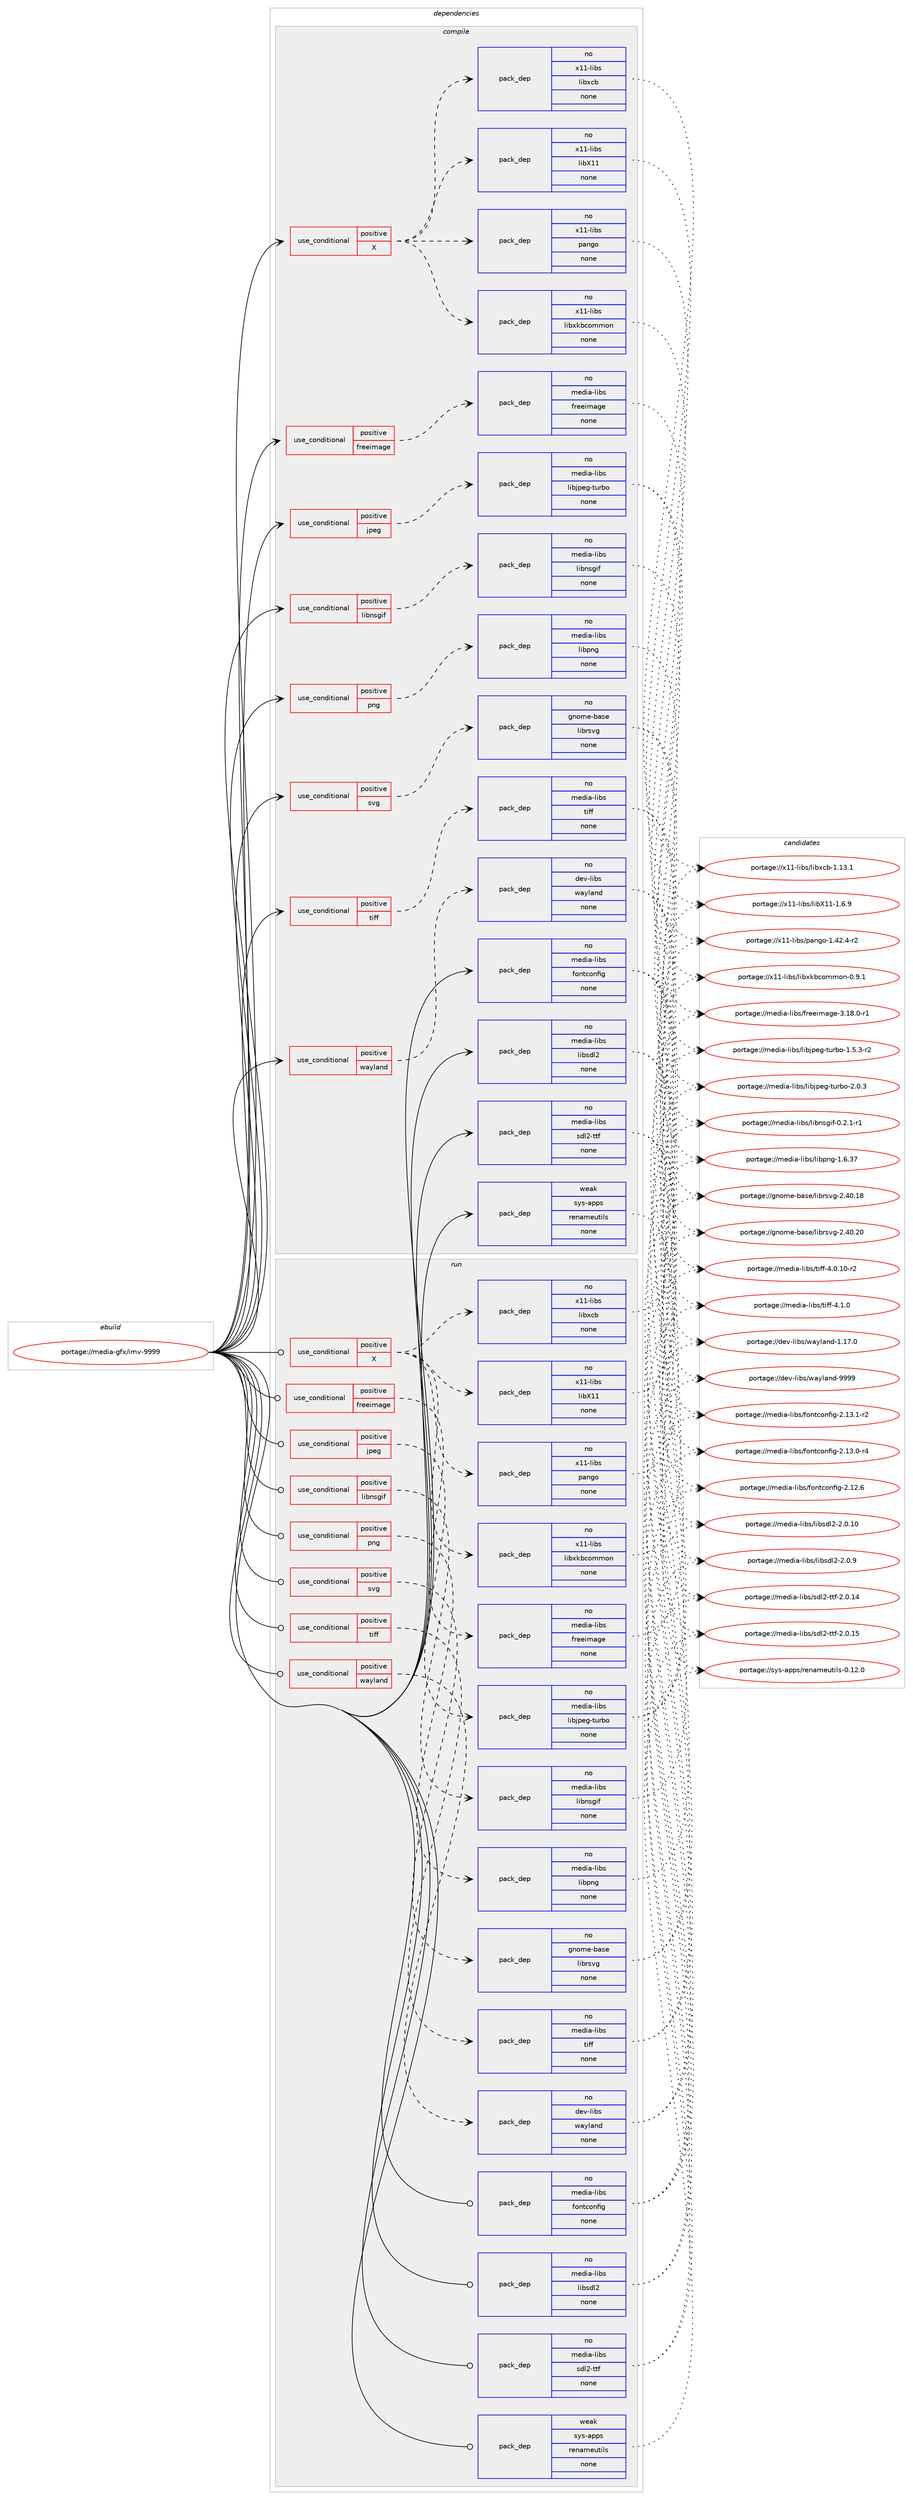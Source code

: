 digraph prolog {

# *************
# Graph options
# *************

newrank=true;
concentrate=true;
compound=true;
graph [rankdir=LR,fontname=Helvetica,fontsize=10,ranksep=1.5];#, ranksep=2.5, nodesep=0.2];
edge  [arrowhead=vee];
node  [fontname=Helvetica,fontsize=10];

# **********
# The ebuild
# **********

subgraph cluster_leftcol {
color=gray;
rank=same;
label=<<i>ebuild</i>>;
id [label="portage://media-gfx/imv-9999", color=red, width=4, href="../media-gfx/imv-9999.svg"];
}

# ****************
# The dependencies
# ****************

subgraph cluster_midcol {
color=gray;
label=<<i>dependencies</i>>;
subgraph cluster_compile {
fillcolor="#eeeeee";
style=filled;
label=<<i>compile</i>>;
subgraph cond50407 {
dependency220831 [label=<<TABLE BORDER="0" CELLBORDER="1" CELLSPACING="0" CELLPADDING="4"><TR><TD ROWSPAN="3" CELLPADDING="10">use_conditional</TD></TR><TR><TD>positive</TD></TR><TR><TD>X</TD></TR></TABLE>>, shape=none, color=red];
subgraph pack167024 {
dependency220832 [label=<<TABLE BORDER="0" CELLBORDER="1" CELLSPACING="0" CELLPADDING="4" WIDTH="220"><TR><TD ROWSPAN="6" CELLPADDING="30">pack_dep</TD></TR><TR><TD WIDTH="110">no</TD></TR><TR><TD>x11-libs</TD></TR><TR><TD>libX11</TD></TR><TR><TD>none</TD></TR><TR><TD></TD></TR></TABLE>>, shape=none, color=blue];
}
dependency220831:e -> dependency220832:w [weight=20,style="dashed",arrowhead="vee"];
subgraph pack167025 {
dependency220833 [label=<<TABLE BORDER="0" CELLBORDER="1" CELLSPACING="0" CELLPADDING="4" WIDTH="220"><TR><TD ROWSPAN="6" CELLPADDING="30">pack_dep</TD></TR><TR><TD WIDTH="110">no</TD></TR><TR><TD>x11-libs</TD></TR><TR><TD>libxcb</TD></TR><TR><TD>none</TD></TR><TR><TD></TD></TR></TABLE>>, shape=none, color=blue];
}
dependency220831:e -> dependency220833:w [weight=20,style="dashed",arrowhead="vee"];
subgraph pack167026 {
dependency220834 [label=<<TABLE BORDER="0" CELLBORDER="1" CELLSPACING="0" CELLPADDING="4" WIDTH="220"><TR><TD ROWSPAN="6" CELLPADDING="30">pack_dep</TD></TR><TR><TD WIDTH="110">no</TD></TR><TR><TD>x11-libs</TD></TR><TR><TD>libxkbcommon</TD></TR><TR><TD>none</TD></TR><TR><TD></TD></TR></TABLE>>, shape=none, color=blue];
}
dependency220831:e -> dependency220834:w [weight=20,style="dashed",arrowhead="vee"];
subgraph pack167027 {
dependency220835 [label=<<TABLE BORDER="0" CELLBORDER="1" CELLSPACING="0" CELLPADDING="4" WIDTH="220"><TR><TD ROWSPAN="6" CELLPADDING="30">pack_dep</TD></TR><TR><TD WIDTH="110">no</TD></TR><TR><TD>x11-libs</TD></TR><TR><TD>pango</TD></TR><TR><TD>none</TD></TR><TR><TD></TD></TR></TABLE>>, shape=none, color=blue];
}
dependency220831:e -> dependency220835:w [weight=20,style="dashed",arrowhead="vee"];
}
id:e -> dependency220831:w [weight=20,style="solid",arrowhead="vee"];
subgraph cond50408 {
dependency220836 [label=<<TABLE BORDER="0" CELLBORDER="1" CELLSPACING="0" CELLPADDING="4"><TR><TD ROWSPAN="3" CELLPADDING="10">use_conditional</TD></TR><TR><TD>positive</TD></TR><TR><TD>freeimage</TD></TR></TABLE>>, shape=none, color=red];
subgraph pack167028 {
dependency220837 [label=<<TABLE BORDER="0" CELLBORDER="1" CELLSPACING="0" CELLPADDING="4" WIDTH="220"><TR><TD ROWSPAN="6" CELLPADDING="30">pack_dep</TD></TR><TR><TD WIDTH="110">no</TD></TR><TR><TD>media-libs</TD></TR><TR><TD>freeimage</TD></TR><TR><TD>none</TD></TR><TR><TD></TD></TR></TABLE>>, shape=none, color=blue];
}
dependency220836:e -> dependency220837:w [weight=20,style="dashed",arrowhead="vee"];
}
id:e -> dependency220836:w [weight=20,style="solid",arrowhead="vee"];
subgraph cond50409 {
dependency220838 [label=<<TABLE BORDER="0" CELLBORDER="1" CELLSPACING="0" CELLPADDING="4"><TR><TD ROWSPAN="3" CELLPADDING="10">use_conditional</TD></TR><TR><TD>positive</TD></TR><TR><TD>jpeg</TD></TR></TABLE>>, shape=none, color=red];
subgraph pack167029 {
dependency220839 [label=<<TABLE BORDER="0" CELLBORDER="1" CELLSPACING="0" CELLPADDING="4" WIDTH="220"><TR><TD ROWSPAN="6" CELLPADDING="30">pack_dep</TD></TR><TR><TD WIDTH="110">no</TD></TR><TR><TD>media-libs</TD></TR><TR><TD>libjpeg-turbo</TD></TR><TR><TD>none</TD></TR><TR><TD></TD></TR></TABLE>>, shape=none, color=blue];
}
dependency220838:e -> dependency220839:w [weight=20,style="dashed",arrowhead="vee"];
}
id:e -> dependency220838:w [weight=20,style="solid",arrowhead="vee"];
subgraph cond50410 {
dependency220840 [label=<<TABLE BORDER="0" CELLBORDER="1" CELLSPACING="0" CELLPADDING="4"><TR><TD ROWSPAN="3" CELLPADDING="10">use_conditional</TD></TR><TR><TD>positive</TD></TR><TR><TD>libnsgif</TD></TR></TABLE>>, shape=none, color=red];
subgraph pack167030 {
dependency220841 [label=<<TABLE BORDER="0" CELLBORDER="1" CELLSPACING="0" CELLPADDING="4" WIDTH="220"><TR><TD ROWSPAN="6" CELLPADDING="30">pack_dep</TD></TR><TR><TD WIDTH="110">no</TD></TR><TR><TD>media-libs</TD></TR><TR><TD>libnsgif</TD></TR><TR><TD>none</TD></TR><TR><TD></TD></TR></TABLE>>, shape=none, color=blue];
}
dependency220840:e -> dependency220841:w [weight=20,style="dashed",arrowhead="vee"];
}
id:e -> dependency220840:w [weight=20,style="solid",arrowhead="vee"];
subgraph cond50411 {
dependency220842 [label=<<TABLE BORDER="0" CELLBORDER="1" CELLSPACING="0" CELLPADDING="4"><TR><TD ROWSPAN="3" CELLPADDING="10">use_conditional</TD></TR><TR><TD>positive</TD></TR><TR><TD>png</TD></TR></TABLE>>, shape=none, color=red];
subgraph pack167031 {
dependency220843 [label=<<TABLE BORDER="0" CELLBORDER="1" CELLSPACING="0" CELLPADDING="4" WIDTH="220"><TR><TD ROWSPAN="6" CELLPADDING="30">pack_dep</TD></TR><TR><TD WIDTH="110">no</TD></TR><TR><TD>media-libs</TD></TR><TR><TD>libpng</TD></TR><TR><TD>none</TD></TR><TR><TD></TD></TR></TABLE>>, shape=none, color=blue];
}
dependency220842:e -> dependency220843:w [weight=20,style="dashed",arrowhead="vee"];
}
id:e -> dependency220842:w [weight=20,style="solid",arrowhead="vee"];
subgraph cond50412 {
dependency220844 [label=<<TABLE BORDER="0" CELLBORDER="1" CELLSPACING="0" CELLPADDING="4"><TR><TD ROWSPAN="3" CELLPADDING="10">use_conditional</TD></TR><TR><TD>positive</TD></TR><TR><TD>svg</TD></TR></TABLE>>, shape=none, color=red];
subgraph pack167032 {
dependency220845 [label=<<TABLE BORDER="0" CELLBORDER="1" CELLSPACING="0" CELLPADDING="4" WIDTH="220"><TR><TD ROWSPAN="6" CELLPADDING="30">pack_dep</TD></TR><TR><TD WIDTH="110">no</TD></TR><TR><TD>gnome-base</TD></TR><TR><TD>librsvg</TD></TR><TR><TD>none</TD></TR><TR><TD></TD></TR></TABLE>>, shape=none, color=blue];
}
dependency220844:e -> dependency220845:w [weight=20,style="dashed",arrowhead="vee"];
}
id:e -> dependency220844:w [weight=20,style="solid",arrowhead="vee"];
subgraph cond50413 {
dependency220846 [label=<<TABLE BORDER="0" CELLBORDER="1" CELLSPACING="0" CELLPADDING="4"><TR><TD ROWSPAN="3" CELLPADDING="10">use_conditional</TD></TR><TR><TD>positive</TD></TR><TR><TD>tiff</TD></TR></TABLE>>, shape=none, color=red];
subgraph pack167033 {
dependency220847 [label=<<TABLE BORDER="0" CELLBORDER="1" CELLSPACING="0" CELLPADDING="4" WIDTH="220"><TR><TD ROWSPAN="6" CELLPADDING="30">pack_dep</TD></TR><TR><TD WIDTH="110">no</TD></TR><TR><TD>media-libs</TD></TR><TR><TD>tiff</TD></TR><TR><TD>none</TD></TR><TR><TD></TD></TR></TABLE>>, shape=none, color=blue];
}
dependency220846:e -> dependency220847:w [weight=20,style="dashed",arrowhead="vee"];
}
id:e -> dependency220846:w [weight=20,style="solid",arrowhead="vee"];
subgraph cond50414 {
dependency220848 [label=<<TABLE BORDER="0" CELLBORDER="1" CELLSPACING="0" CELLPADDING="4"><TR><TD ROWSPAN="3" CELLPADDING="10">use_conditional</TD></TR><TR><TD>positive</TD></TR><TR><TD>wayland</TD></TR></TABLE>>, shape=none, color=red];
subgraph pack167034 {
dependency220849 [label=<<TABLE BORDER="0" CELLBORDER="1" CELLSPACING="0" CELLPADDING="4" WIDTH="220"><TR><TD ROWSPAN="6" CELLPADDING="30">pack_dep</TD></TR><TR><TD WIDTH="110">no</TD></TR><TR><TD>dev-libs</TD></TR><TR><TD>wayland</TD></TR><TR><TD>none</TD></TR><TR><TD></TD></TR></TABLE>>, shape=none, color=blue];
}
dependency220848:e -> dependency220849:w [weight=20,style="dashed",arrowhead="vee"];
}
id:e -> dependency220848:w [weight=20,style="solid",arrowhead="vee"];
subgraph pack167035 {
dependency220850 [label=<<TABLE BORDER="0" CELLBORDER="1" CELLSPACING="0" CELLPADDING="4" WIDTH="220"><TR><TD ROWSPAN="6" CELLPADDING="30">pack_dep</TD></TR><TR><TD WIDTH="110">no</TD></TR><TR><TD>media-libs</TD></TR><TR><TD>fontconfig</TD></TR><TR><TD>none</TD></TR><TR><TD></TD></TR></TABLE>>, shape=none, color=blue];
}
id:e -> dependency220850:w [weight=20,style="solid",arrowhead="vee"];
subgraph pack167036 {
dependency220851 [label=<<TABLE BORDER="0" CELLBORDER="1" CELLSPACING="0" CELLPADDING="4" WIDTH="220"><TR><TD ROWSPAN="6" CELLPADDING="30">pack_dep</TD></TR><TR><TD WIDTH="110">no</TD></TR><TR><TD>media-libs</TD></TR><TR><TD>libsdl2</TD></TR><TR><TD>none</TD></TR><TR><TD></TD></TR></TABLE>>, shape=none, color=blue];
}
id:e -> dependency220851:w [weight=20,style="solid",arrowhead="vee"];
subgraph pack167037 {
dependency220852 [label=<<TABLE BORDER="0" CELLBORDER="1" CELLSPACING="0" CELLPADDING="4" WIDTH="220"><TR><TD ROWSPAN="6" CELLPADDING="30">pack_dep</TD></TR><TR><TD WIDTH="110">no</TD></TR><TR><TD>media-libs</TD></TR><TR><TD>sdl2-ttf</TD></TR><TR><TD>none</TD></TR><TR><TD></TD></TR></TABLE>>, shape=none, color=blue];
}
id:e -> dependency220852:w [weight=20,style="solid",arrowhead="vee"];
subgraph pack167038 {
dependency220853 [label=<<TABLE BORDER="0" CELLBORDER="1" CELLSPACING="0" CELLPADDING="4" WIDTH="220"><TR><TD ROWSPAN="6" CELLPADDING="30">pack_dep</TD></TR><TR><TD WIDTH="110">weak</TD></TR><TR><TD>sys-apps</TD></TR><TR><TD>renameutils</TD></TR><TR><TD>none</TD></TR><TR><TD></TD></TR></TABLE>>, shape=none, color=blue];
}
id:e -> dependency220853:w [weight=20,style="solid",arrowhead="vee"];
}
subgraph cluster_compileandrun {
fillcolor="#eeeeee";
style=filled;
label=<<i>compile and run</i>>;
}
subgraph cluster_run {
fillcolor="#eeeeee";
style=filled;
label=<<i>run</i>>;
subgraph cond50415 {
dependency220854 [label=<<TABLE BORDER="0" CELLBORDER="1" CELLSPACING="0" CELLPADDING="4"><TR><TD ROWSPAN="3" CELLPADDING="10">use_conditional</TD></TR><TR><TD>positive</TD></TR><TR><TD>X</TD></TR></TABLE>>, shape=none, color=red];
subgraph pack167039 {
dependency220855 [label=<<TABLE BORDER="0" CELLBORDER="1" CELLSPACING="0" CELLPADDING="4" WIDTH="220"><TR><TD ROWSPAN="6" CELLPADDING="30">pack_dep</TD></TR><TR><TD WIDTH="110">no</TD></TR><TR><TD>x11-libs</TD></TR><TR><TD>libX11</TD></TR><TR><TD>none</TD></TR><TR><TD></TD></TR></TABLE>>, shape=none, color=blue];
}
dependency220854:e -> dependency220855:w [weight=20,style="dashed",arrowhead="vee"];
subgraph pack167040 {
dependency220856 [label=<<TABLE BORDER="0" CELLBORDER="1" CELLSPACING="0" CELLPADDING="4" WIDTH="220"><TR><TD ROWSPAN="6" CELLPADDING="30">pack_dep</TD></TR><TR><TD WIDTH="110">no</TD></TR><TR><TD>x11-libs</TD></TR><TR><TD>libxcb</TD></TR><TR><TD>none</TD></TR><TR><TD></TD></TR></TABLE>>, shape=none, color=blue];
}
dependency220854:e -> dependency220856:w [weight=20,style="dashed",arrowhead="vee"];
subgraph pack167041 {
dependency220857 [label=<<TABLE BORDER="0" CELLBORDER="1" CELLSPACING="0" CELLPADDING="4" WIDTH="220"><TR><TD ROWSPAN="6" CELLPADDING="30">pack_dep</TD></TR><TR><TD WIDTH="110">no</TD></TR><TR><TD>x11-libs</TD></TR><TR><TD>libxkbcommon</TD></TR><TR><TD>none</TD></TR><TR><TD></TD></TR></TABLE>>, shape=none, color=blue];
}
dependency220854:e -> dependency220857:w [weight=20,style="dashed",arrowhead="vee"];
subgraph pack167042 {
dependency220858 [label=<<TABLE BORDER="0" CELLBORDER="1" CELLSPACING="0" CELLPADDING="4" WIDTH="220"><TR><TD ROWSPAN="6" CELLPADDING="30">pack_dep</TD></TR><TR><TD WIDTH="110">no</TD></TR><TR><TD>x11-libs</TD></TR><TR><TD>pango</TD></TR><TR><TD>none</TD></TR><TR><TD></TD></TR></TABLE>>, shape=none, color=blue];
}
dependency220854:e -> dependency220858:w [weight=20,style="dashed",arrowhead="vee"];
}
id:e -> dependency220854:w [weight=20,style="solid",arrowhead="odot"];
subgraph cond50416 {
dependency220859 [label=<<TABLE BORDER="0" CELLBORDER="1" CELLSPACING="0" CELLPADDING="4"><TR><TD ROWSPAN="3" CELLPADDING="10">use_conditional</TD></TR><TR><TD>positive</TD></TR><TR><TD>freeimage</TD></TR></TABLE>>, shape=none, color=red];
subgraph pack167043 {
dependency220860 [label=<<TABLE BORDER="0" CELLBORDER="1" CELLSPACING="0" CELLPADDING="4" WIDTH="220"><TR><TD ROWSPAN="6" CELLPADDING="30">pack_dep</TD></TR><TR><TD WIDTH="110">no</TD></TR><TR><TD>media-libs</TD></TR><TR><TD>freeimage</TD></TR><TR><TD>none</TD></TR><TR><TD></TD></TR></TABLE>>, shape=none, color=blue];
}
dependency220859:e -> dependency220860:w [weight=20,style="dashed",arrowhead="vee"];
}
id:e -> dependency220859:w [weight=20,style="solid",arrowhead="odot"];
subgraph cond50417 {
dependency220861 [label=<<TABLE BORDER="0" CELLBORDER="1" CELLSPACING="0" CELLPADDING="4"><TR><TD ROWSPAN="3" CELLPADDING="10">use_conditional</TD></TR><TR><TD>positive</TD></TR><TR><TD>jpeg</TD></TR></TABLE>>, shape=none, color=red];
subgraph pack167044 {
dependency220862 [label=<<TABLE BORDER="0" CELLBORDER="1" CELLSPACING="0" CELLPADDING="4" WIDTH="220"><TR><TD ROWSPAN="6" CELLPADDING="30">pack_dep</TD></TR><TR><TD WIDTH="110">no</TD></TR><TR><TD>media-libs</TD></TR><TR><TD>libjpeg-turbo</TD></TR><TR><TD>none</TD></TR><TR><TD></TD></TR></TABLE>>, shape=none, color=blue];
}
dependency220861:e -> dependency220862:w [weight=20,style="dashed",arrowhead="vee"];
}
id:e -> dependency220861:w [weight=20,style="solid",arrowhead="odot"];
subgraph cond50418 {
dependency220863 [label=<<TABLE BORDER="0" CELLBORDER="1" CELLSPACING="0" CELLPADDING="4"><TR><TD ROWSPAN="3" CELLPADDING="10">use_conditional</TD></TR><TR><TD>positive</TD></TR><TR><TD>libnsgif</TD></TR></TABLE>>, shape=none, color=red];
subgraph pack167045 {
dependency220864 [label=<<TABLE BORDER="0" CELLBORDER="1" CELLSPACING="0" CELLPADDING="4" WIDTH="220"><TR><TD ROWSPAN="6" CELLPADDING="30">pack_dep</TD></TR><TR><TD WIDTH="110">no</TD></TR><TR><TD>media-libs</TD></TR><TR><TD>libnsgif</TD></TR><TR><TD>none</TD></TR><TR><TD></TD></TR></TABLE>>, shape=none, color=blue];
}
dependency220863:e -> dependency220864:w [weight=20,style="dashed",arrowhead="vee"];
}
id:e -> dependency220863:w [weight=20,style="solid",arrowhead="odot"];
subgraph cond50419 {
dependency220865 [label=<<TABLE BORDER="0" CELLBORDER="1" CELLSPACING="0" CELLPADDING="4"><TR><TD ROWSPAN="3" CELLPADDING="10">use_conditional</TD></TR><TR><TD>positive</TD></TR><TR><TD>png</TD></TR></TABLE>>, shape=none, color=red];
subgraph pack167046 {
dependency220866 [label=<<TABLE BORDER="0" CELLBORDER="1" CELLSPACING="0" CELLPADDING="4" WIDTH="220"><TR><TD ROWSPAN="6" CELLPADDING="30">pack_dep</TD></TR><TR><TD WIDTH="110">no</TD></TR><TR><TD>media-libs</TD></TR><TR><TD>libpng</TD></TR><TR><TD>none</TD></TR><TR><TD></TD></TR></TABLE>>, shape=none, color=blue];
}
dependency220865:e -> dependency220866:w [weight=20,style="dashed",arrowhead="vee"];
}
id:e -> dependency220865:w [weight=20,style="solid",arrowhead="odot"];
subgraph cond50420 {
dependency220867 [label=<<TABLE BORDER="0" CELLBORDER="1" CELLSPACING="0" CELLPADDING="4"><TR><TD ROWSPAN="3" CELLPADDING="10">use_conditional</TD></TR><TR><TD>positive</TD></TR><TR><TD>svg</TD></TR></TABLE>>, shape=none, color=red];
subgraph pack167047 {
dependency220868 [label=<<TABLE BORDER="0" CELLBORDER="1" CELLSPACING="0" CELLPADDING="4" WIDTH="220"><TR><TD ROWSPAN="6" CELLPADDING="30">pack_dep</TD></TR><TR><TD WIDTH="110">no</TD></TR><TR><TD>gnome-base</TD></TR><TR><TD>librsvg</TD></TR><TR><TD>none</TD></TR><TR><TD></TD></TR></TABLE>>, shape=none, color=blue];
}
dependency220867:e -> dependency220868:w [weight=20,style="dashed",arrowhead="vee"];
}
id:e -> dependency220867:w [weight=20,style="solid",arrowhead="odot"];
subgraph cond50421 {
dependency220869 [label=<<TABLE BORDER="0" CELLBORDER="1" CELLSPACING="0" CELLPADDING="4"><TR><TD ROWSPAN="3" CELLPADDING="10">use_conditional</TD></TR><TR><TD>positive</TD></TR><TR><TD>tiff</TD></TR></TABLE>>, shape=none, color=red];
subgraph pack167048 {
dependency220870 [label=<<TABLE BORDER="0" CELLBORDER="1" CELLSPACING="0" CELLPADDING="4" WIDTH="220"><TR><TD ROWSPAN="6" CELLPADDING="30">pack_dep</TD></TR><TR><TD WIDTH="110">no</TD></TR><TR><TD>media-libs</TD></TR><TR><TD>tiff</TD></TR><TR><TD>none</TD></TR><TR><TD></TD></TR></TABLE>>, shape=none, color=blue];
}
dependency220869:e -> dependency220870:w [weight=20,style="dashed",arrowhead="vee"];
}
id:e -> dependency220869:w [weight=20,style="solid",arrowhead="odot"];
subgraph cond50422 {
dependency220871 [label=<<TABLE BORDER="0" CELLBORDER="1" CELLSPACING="0" CELLPADDING="4"><TR><TD ROWSPAN="3" CELLPADDING="10">use_conditional</TD></TR><TR><TD>positive</TD></TR><TR><TD>wayland</TD></TR></TABLE>>, shape=none, color=red];
subgraph pack167049 {
dependency220872 [label=<<TABLE BORDER="0" CELLBORDER="1" CELLSPACING="0" CELLPADDING="4" WIDTH="220"><TR><TD ROWSPAN="6" CELLPADDING="30">pack_dep</TD></TR><TR><TD WIDTH="110">no</TD></TR><TR><TD>dev-libs</TD></TR><TR><TD>wayland</TD></TR><TR><TD>none</TD></TR><TR><TD></TD></TR></TABLE>>, shape=none, color=blue];
}
dependency220871:e -> dependency220872:w [weight=20,style="dashed",arrowhead="vee"];
}
id:e -> dependency220871:w [weight=20,style="solid",arrowhead="odot"];
subgraph pack167050 {
dependency220873 [label=<<TABLE BORDER="0" CELLBORDER="1" CELLSPACING="0" CELLPADDING="4" WIDTH="220"><TR><TD ROWSPAN="6" CELLPADDING="30">pack_dep</TD></TR><TR><TD WIDTH="110">no</TD></TR><TR><TD>media-libs</TD></TR><TR><TD>fontconfig</TD></TR><TR><TD>none</TD></TR><TR><TD></TD></TR></TABLE>>, shape=none, color=blue];
}
id:e -> dependency220873:w [weight=20,style="solid",arrowhead="odot"];
subgraph pack167051 {
dependency220874 [label=<<TABLE BORDER="0" CELLBORDER="1" CELLSPACING="0" CELLPADDING="4" WIDTH="220"><TR><TD ROWSPAN="6" CELLPADDING="30">pack_dep</TD></TR><TR><TD WIDTH="110">no</TD></TR><TR><TD>media-libs</TD></TR><TR><TD>libsdl2</TD></TR><TR><TD>none</TD></TR><TR><TD></TD></TR></TABLE>>, shape=none, color=blue];
}
id:e -> dependency220874:w [weight=20,style="solid",arrowhead="odot"];
subgraph pack167052 {
dependency220875 [label=<<TABLE BORDER="0" CELLBORDER="1" CELLSPACING="0" CELLPADDING="4" WIDTH="220"><TR><TD ROWSPAN="6" CELLPADDING="30">pack_dep</TD></TR><TR><TD WIDTH="110">no</TD></TR><TR><TD>media-libs</TD></TR><TR><TD>sdl2-ttf</TD></TR><TR><TD>none</TD></TR><TR><TD></TD></TR></TABLE>>, shape=none, color=blue];
}
id:e -> dependency220875:w [weight=20,style="solid",arrowhead="odot"];
subgraph pack167053 {
dependency220876 [label=<<TABLE BORDER="0" CELLBORDER="1" CELLSPACING="0" CELLPADDING="4" WIDTH="220"><TR><TD ROWSPAN="6" CELLPADDING="30">pack_dep</TD></TR><TR><TD WIDTH="110">weak</TD></TR><TR><TD>sys-apps</TD></TR><TR><TD>renameutils</TD></TR><TR><TD>none</TD></TR><TR><TD></TD></TR></TABLE>>, shape=none, color=blue];
}
id:e -> dependency220876:w [weight=20,style="solid",arrowhead="odot"];
}
}

# **************
# The candidates
# **************

subgraph cluster_choices {
rank=same;
color=gray;
label=<<i>candidates</i>>;

subgraph choice167024 {
color=black;
nodesep=1;
choice120494945108105981154710810598884949454946544657 [label="portage://x11-libs/libX11-1.6.9", color=red, width=4,href="../x11-libs/libX11-1.6.9.svg"];
dependency220832:e -> choice120494945108105981154710810598884949454946544657:w [style=dotted,weight="100"];
}
subgraph choice167025 {
color=black;
nodesep=1;
choice120494945108105981154710810598120999845494649514649 [label="portage://x11-libs/libxcb-1.13.1", color=red, width=4,href="../x11-libs/libxcb-1.13.1.svg"];
dependency220833:e -> choice120494945108105981154710810598120999845494649514649:w [style=dotted,weight="100"];
}
subgraph choice167026 {
color=black;
nodesep=1;
choice1204949451081059811547108105981201079899111109109111110454846574649 [label="portage://x11-libs/libxkbcommon-0.9.1", color=red, width=4,href="../x11-libs/libxkbcommon-0.9.1.svg"];
dependency220834:e -> choice1204949451081059811547108105981201079899111109109111110454846574649:w [style=dotted,weight="100"];
}
subgraph choice167027 {
color=black;
nodesep=1;
choice120494945108105981154711297110103111454946525046524511450 [label="portage://x11-libs/pango-1.42.4-r2", color=red, width=4,href="../x11-libs/pango-1.42.4-r2.svg"];
dependency220835:e -> choice120494945108105981154711297110103111454946525046524511450:w [style=dotted,weight="100"];
}
subgraph choice167028 {
color=black;
nodesep=1;
choice1091011001059745108105981154710211410110110510997103101455146495646484511449 [label="portage://media-libs/freeimage-3.18.0-r1", color=red, width=4,href="../media-libs/freeimage-3.18.0-r1.svg"];
dependency220837:e -> choice1091011001059745108105981154710211410110110510997103101455146495646484511449:w [style=dotted,weight="100"];
}
subgraph choice167029 {
color=black;
nodesep=1;
choice10910110010597451081059811547108105981061121011034511611711498111455046484651 [label="portage://media-libs/libjpeg-turbo-2.0.3", color=red, width=4,href="../media-libs/libjpeg-turbo-2.0.3.svg"];
choice109101100105974510810598115471081059810611210110345116117114981114549465346514511450 [label="portage://media-libs/libjpeg-turbo-1.5.3-r2", color=red, width=4,href="../media-libs/libjpeg-turbo-1.5.3-r2.svg"];
dependency220839:e -> choice10910110010597451081059811547108105981061121011034511611711498111455046484651:w [style=dotted,weight="100"];
dependency220839:e -> choice109101100105974510810598115471081059810611210110345116117114981114549465346514511450:w [style=dotted,weight="100"];
}
subgraph choice167030 {
color=black;
nodesep=1;
choice10910110010597451081059811547108105981101151031051024548465046494511449 [label="portage://media-libs/libnsgif-0.2.1-r1", color=red, width=4,href="../media-libs/libnsgif-0.2.1-r1.svg"];
dependency220841:e -> choice10910110010597451081059811547108105981101151031051024548465046494511449:w [style=dotted,weight="100"];
}
subgraph choice167031 {
color=black;
nodesep=1;
choice109101100105974510810598115471081059811211010345494654465155 [label="portage://media-libs/libpng-1.6.37", color=red, width=4,href="../media-libs/libpng-1.6.37.svg"];
dependency220843:e -> choice109101100105974510810598115471081059811211010345494654465155:w [style=dotted,weight="100"];
}
subgraph choice167032 {
color=black;
nodesep=1;
choice10311011110910145989711510147108105981141151181034550465248465048 [label="portage://gnome-base/librsvg-2.40.20", color=red, width=4,href="../gnome-base/librsvg-2.40.20.svg"];
choice10311011110910145989711510147108105981141151181034550465248464956 [label="portage://gnome-base/librsvg-2.40.18", color=red, width=4,href="../gnome-base/librsvg-2.40.18.svg"];
dependency220845:e -> choice10311011110910145989711510147108105981141151181034550465248465048:w [style=dotted,weight="100"];
dependency220845:e -> choice10311011110910145989711510147108105981141151181034550465248464956:w [style=dotted,weight="100"];
}
subgraph choice167033 {
color=black;
nodesep=1;
choice10910110010597451081059811547116105102102455246494648 [label="portage://media-libs/tiff-4.1.0", color=red, width=4,href="../media-libs/tiff-4.1.0.svg"];
choice10910110010597451081059811547116105102102455246484649484511450 [label="portage://media-libs/tiff-4.0.10-r2", color=red, width=4,href="../media-libs/tiff-4.0.10-r2.svg"];
dependency220847:e -> choice10910110010597451081059811547116105102102455246494648:w [style=dotted,weight="100"];
dependency220847:e -> choice10910110010597451081059811547116105102102455246484649484511450:w [style=dotted,weight="100"];
}
subgraph choice167034 {
color=black;
nodesep=1;
choice10010111845108105981154711997121108971101004557575757 [label="portage://dev-libs/wayland-9999", color=red, width=4,href="../dev-libs/wayland-9999.svg"];
choice100101118451081059811547119971211089711010045494649554648 [label="portage://dev-libs/wayland-1.17.0", color=red, width=4,href="../dev-libs/wayland-1.17.0.svg"];
dependency220849:e -> choice10010111845108105981154711997121108971101004557575757:w [style=dotted,weight="100"];
dependency220849:e -> choice100101118451081059811547119971211089711010045494649554648:w [style=dotted,weight="100"];
}
subgraph choice167035 {
color=black;
nodesep=1;
choice1091011001059745108105981154710211111011699111110102105103455046495146494511450 [label="portage://media-libs/fontconfig-2.13.1-r2", color=red, width=4,href="../media-libs/fontconfig-2.13.1-r2.svg"];
choice1091011001059745108105981154710211111011699111110102105103455046495146484511452 [label="portage://media-libs/fontconfig-2.13.0-r4", color=red, width=4,href="../media-libs/fontconfig-2.13.0-r4.svg"];
choice109101100105974510810598115471021111101169911111010210510345504649504654 [label="portage://media-libs/fontconfig-2.12.6", color=red, width=4,href="../media-libs/fontconfig-2.12.6.svg"];
dependency220850:e -> choice1091011001059745108105981154710211111011699111110102105103455046495146494511450:w [style=dotted,weight="100"];
dependency220850:e -> choice1091011001059745108105981154710211111011699111110102105103455046495146484511452:w [style=dotted,weight="100"];
dependency220850:e -> choice109101100105974510810598115471021111101169911111010210510345504649504654:w [style=dotted,weight="100"];
}
subgraph choice167036 {
color=black;
nodesep=1;
choice109101100105974510810598115471081059811510010850455046484657 [label="portage://media-libs/libsdl2-2.0.9", color=red, width=4,href="../media-libs/libsdl2-2.0.9.svg"];
choice10910110010597451081059811547108105981151001085045504648464948 [label="portage://media-libs/libsdl2-2.0.10", color=red, width=4,href="../media-libs/libsdl2-2.0.10.svg"];
dependency220851:e -> choice109101100105974510810598115471081059811510010850455046484657:w [style=dotted,weight="100"];
dependency220851:e -> choice10910110010597451081059811547108105981151001085045504648464948:w [style=dotted,weight="100"];
}
subgraph choice167037 {
color=black;
nodesep=1;
choice10910110010597451081059811547115100108504511611610245504648464953 [label="portage://media-libs/sdl2-ttf-2.0.15", color=red, width=4,href="../media-libs/sdl2-ttf-2.0.15.svg"];
choice10910110010597451081059811547115100108504511611610245504648464952 [label="portage://media-libs/sdl2-ttf-2.0.14", color=red, width=4,href="../media-libs/sdl2-ttf-2.0.14.svg"];
dependency220852:e -> choice10910110010597451081059811547115100108504511611610245504648464953:w [style=dotted,weight="100"];
dependency220852:e -> choice10910110010597451081059811547115100108504511611610245504648464952:w [style=dotted,weight="100"];
}
subgraph choice167038 {
color=black;
nodesep=1;
choice1151211154597112112115471141011109710910111711610510811545484649504648 [label="portage://sys-apps/renameutils-0.12.0", color=red, width=4,href="../sys-apps/renameutils-0.12.0.svg"];
dependency220853:e -> choice1151211154597112112115471141011109710910111711610510811545484649504648:w [style=dotted,weight="100"];
}
subgraph choice167039 {
color=black;
nodesep=1;
choice120494945108105981154710810598884949454946544657 [label="portage://x11-libs/libX11-1.6.9", color=red, width=4,href="../x11-libs/libX11-1.6.9.svg"];
dependency220855:e -> choice120494945108105981154710810598884949454946544657:w [style=dotted,weight="100"];
}
subgraph choice167040 {
color=black;
nodesep=1;
choice120494945108105981154710810598120999845494649514649 [label="portage://x11-libs/libxcb-1.13.1", color=red, width=4,href="../x11-libs/libxcb-1.13.1.svg"];
dependency220856:e -> choice120494945108105981154710810598120999845494649514649:w [style=dotted,weight="100"];
}
subgraph choice167041 {
color=black;
nodesep=1;
choice1204949451081059811547108105981201079899111109109111110454846574649 [label="portage://x11-libs/libxkbcommon-0.9.1", color=red, width=4,href="../x11-libs/libxkbcommon-0.9.1.svg"];
dependency220857:e -> choice1204949451081059811547108105981201079899111109109111110454846574649:w [style=dotted,weight="100"];
}
subgraph choice167042 {
color=black;
nodesep=1;
choice120494945108105981154711297110103111454946525046524511450 [label="portage://x11-libs/pango-1.42.4-r2", color=red, width=4,href="../x11-libs/pango-1.42.4-r2.svg"];
dependency220858:e -> choice120494945108105981154711297110103111454946525046524511450:w [style=dotted,weight="100"];
}
subgraph choice167043 {
color=black;
nodesep=1;
choice1091011001059745108105981154710211410110110510997103101455146495646484511449 [label="portage://media-libs/freeimage-3.18.0-r1", color=red, width=4,href="../media-libs/freeimage-3.18.0-r1.svg"];
dependency220860:e -> choice1091011001059745108105981154710211410110110510997103101455146495646484511449:w [style=dotted,weight="100"];
}
subgraph choice167044 {
color=black;
nodesep=1;
choice10910110010597451081059811547108105981061121011034511611711498111455046484651 [label="portage://media-libs/libjpeg-turbo-2.0.3", color=red, width=4,href="../media-libs/libjpeg-turbo-2.0.3.svg"];
choice109101100105974510810598115471081059810611210110345116117114981114549465346514511450 [label="portage://media-libs/libjpeg-turbo-1.5.3-r2", color=red, width=4,href="../media-libs/libjpeg-turbo-1.5.3-r2.svg"];
dependency220862:e -> choice10910110010597451081059811547108105981061121011034511611711498111455046484651:w [style=dotted,weight="100"];
dependency220862:e -> choice109101100105974510810598115471081059810611210110345116117114981114549465346514511450:w [style=dotted,weight="100"];
}
subgraph choice167045 {
color=black;
nodesep=1;
choice10910110010597451081059811547108105981101151031051024548465046494511449 [label="portage://media-libs/libnsgif-0.2.1-r1", color=red, width=4,href="../media-libs/libnsgif-0.2.1-r1.svg"];
dependency220864:e -> choice10910110010597451081059811547108105981101151031051024548465046494511449:w [style=dotted,weight="100"];
}
subgraph choice167046 {
color=black;
nodesep=1;
choice109101100105974510810598115471081059811211010345494654465155 [label="portage://media-libs/libpng-1.6.37", color=red, width=4,href="../media-libs/libpng-1.6.37.svg"];
dependency220866:e -> choice109101100105974510810598115471081059811211010345494654465155:w [style=dotted,weight="100"];
}
subgraph choice167047 {
color=black;
nodesep=1;
choice10311011110910145989711510147108105981141151181034550465248465048 [label="portage://gnome-base/librsvg-2.40.20", color=red, width=4,href="../gnome-base/librsvg-2.40.20.svg"];
choice10311011110910145989711510147108105981141151181034550465248464956 [label="portage://gnome-base/librsvg-2.40.18", color=red, width=4,href="../gnome-base/librsvg-2.40.18.svg"];
dependency220868:e -> choice10311011110910145989711510147108105981141151181034550465248465048:w [style=dotted,weight="100"];
dependency220868:e -> choice10311011110910145989711510147108105981141151181034550465248464956:w [style=dotted,weight="100"];
}
subgraph choice167048 {
color=black;
nodesep=1;
choice10910110010597451081059811547116105102102455246494648 [label="portage://media-libs/tiff-4.1.0", color=red, width=4,href="../media-libs/tiff-4.1.0.svg"];
choice10910110010597451081059811547116105102102455246484649484511450 [label="portage://media-libs/tiff-4.0.10-r2", color=red, width=4,href="../media-libs/tiff-4.0.10-r2.svg"];
dependency220870:e -> choice10910110010597451081059811547116105102102455246494648:w [style=dotted,weight="100"];
dependency220870:e -> choice10910110010597451081059811547116105102102455246484649484511450:w [style=dotted,weight="100"];
}
subgraph choice167049 {
color=black;
nodesep=1;
choice10010111845108105981154711997121108971101004557575757 [label="portage://dev-libs/wayland-9999", color=red, width=4,href="../dev-libs/wayland-9999.svg"];
choice100101118451081059811547119971211089711010045494649554648 [label="portage://dev-libs/wayland-1.17.0", color=red, width=4,href="../dev-libs/wayland-1.17.0.svg"];
dependency220872:e -> choice10010111845108105981154711997121108971101004557575757:w [style=dotted,weight="100"];
dependency220872:e -> choice100101118451081059811547119971211089711010045494649554648:w [style=dotted,weight="100"];
}
subgraph choice167050 {
color=black;
nodesep=1;
choice1091011001059745108105981154710211111011699111110102105103455046495146494511450 [label="portage://media-libs/fontconfig-2.13.1-r2", color=red, width=4,href="../media-libs/fontconfig-2.13.1-r2.svg"];
choice1091011001059745108105981154710211111011699111110102105103455046495146484511452 [label="portage://media-libs/fontconfig-2.13.0-r4", color=red, width=4,href="../media-libs/fontconfig-2.13.0-r4.svg"];
choice109101100105974510810598115471021111101169911111010210510345504649504654 [label="portage://media-libs/fontconfig-2.12.6", color=red, width=4,href="../media-libs/fontconfig-2.12.6.svg"];
dependency220873:e -> choice1091011001059745108105981154710211111011699111110102105103455046495146494511450:w [style=dotted,weight="100"];
dependency220873:e -> choice1091011001059745108105981154710211111011699111110102105103455046495146484511452:w [style=dotted,weight="100"];
dependency220873:e -> choice109101100105974510810598115471021111101169911111010210510345504649504654:w [style=dotted,weight="100"];
}
subgraph choice167051 {
color=black;
nodesep=1;
choice109101100105974510810598115471081059811510010850455046484657 [label="portage://media-libs/libsdl2-2.0.9", color=red, width=4,href="../media-libs/libsdl2-2.0.9.svg"];
choice10910110010597451081059811547108105981151001085045504648464948 [label="portage://media-libs/libsdl2-2.0.10", color=red, width=4,href="../media-libs/libsdl2-2.0.10.svg"];
dependency220874:e -> choice109101100105974510810598115471081059811510010850455046484657:w [style=dotted,weight="100"];
dependency220874:e -> choice10910110010597451081059811547108105981151001085045504648464948:w [style=dotted,weight="100"];
}
subgraph choice167052 {
color=black;
nodesep=1;
choice10910110010597451081059811547115100108504511611610245504648464953 [label="portage://media-libs/sdl2-ttf-2.0.15", color=red, width=4,href="../media-libs/sdl2-ttf-2.0.15.svg"];
choice10910110010597451081059811547115100108504511611610245504648464952 [label="portage://media-libs/sdl2-ttf-2.0.14", color=red, width=4,href="../media-libs/sdl2-ttf-2.0.14.svg"];
dependency220875:e -> choice10910110010597451081059811547115100108504511611610245504648464953:w [style=dotted,weight="100"];
dependency220875:e -> choice10910110010597451081059811547115100108504511611610245504648464952:w [style=dotted,weight="100"];
}
subgraph choice167053 {
color=black;
nodesep=1;
choice1151211154597112112115471141011109710910111711610510811545484649504648 [label="portage://sys-apps/renameutils-0.12.0", color=red, width=4,href="../sys-apps/renameutils-0.12.0.svg"];
dependency220876:e -> choice1151211154597112112115471141011109710910111711610510811545484649504648:w [style=dotted,weight="100"];
}
}

}
